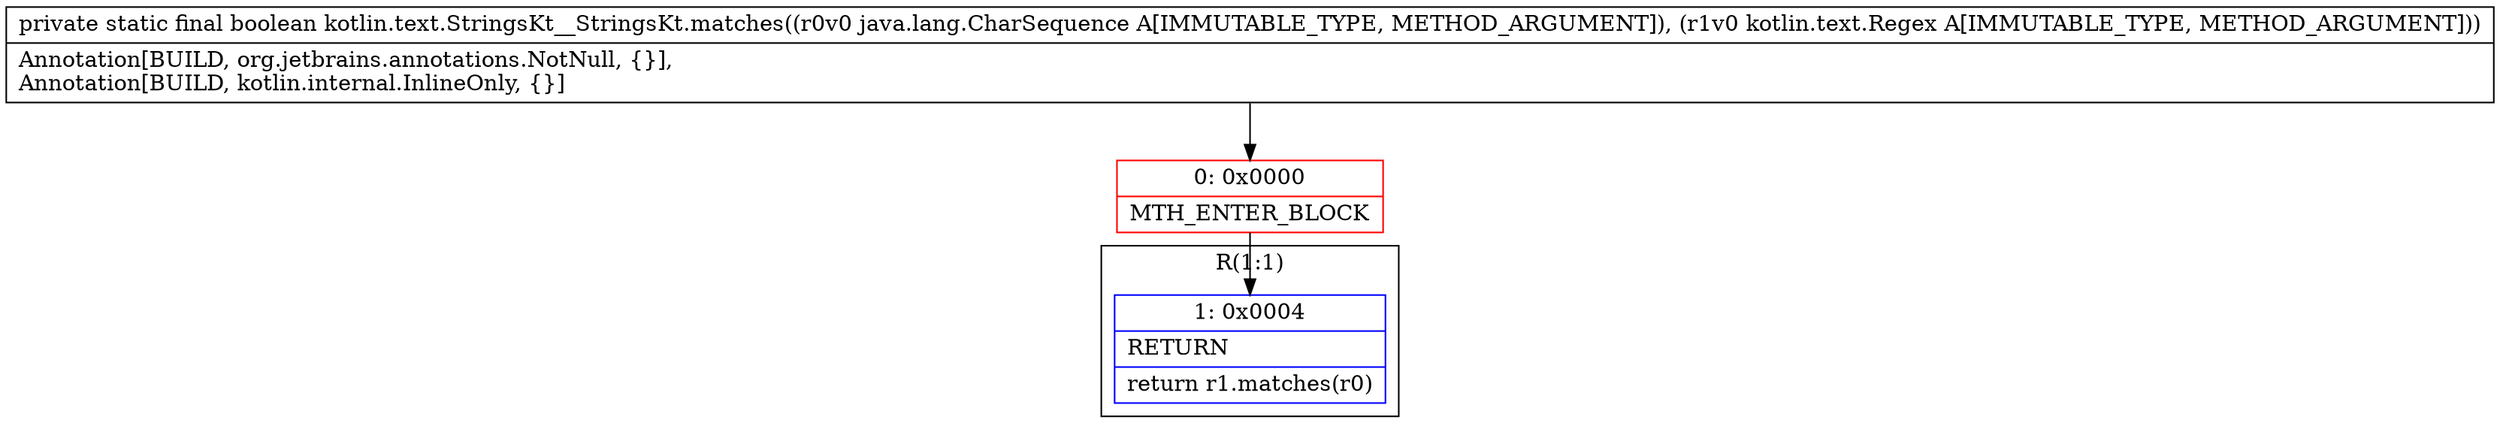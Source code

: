 digraph "CFG forkotlin.text.StringsKt__StringsKt.matches(Ljava\/lang\/CharSequence;Lkotlin\/text\/Regex;)Z" {
subgraph cluster_Region_1600480618 {
label = "R(1:1)";
node [shape=record,color=blue];
Node_1 [shape=record,label="{1\:\ 0x0004|RETURN\l|return r1.matches(r0)\l}"];
}
Node_0 [shape=record,color=red,label="{0\:\ 0x0000|MTH_ENTER_BLOCK\l}"];
MethodNode[shape=record,label="{private static final boolean kotlin.text.StringsKt__StringsKt.matches((r0v0 java.lang.CharSequence A[IMMUTABLE_TYPE, METHOD_ARGUMENT]), (r1v0 kotlin.text.Regex A[IMMUTABLE_TYPE, METHOD_ARGUMENT]))  | Annotation[BUILD, org.jetbrains.annotations.NotNull, \{\}], \lAnnotation[BUILD, kotlin.internal.InlineOnly, \{\}]\l}"];
MethodNode -> Node_0;
Node_0 -> Node_1;
}

